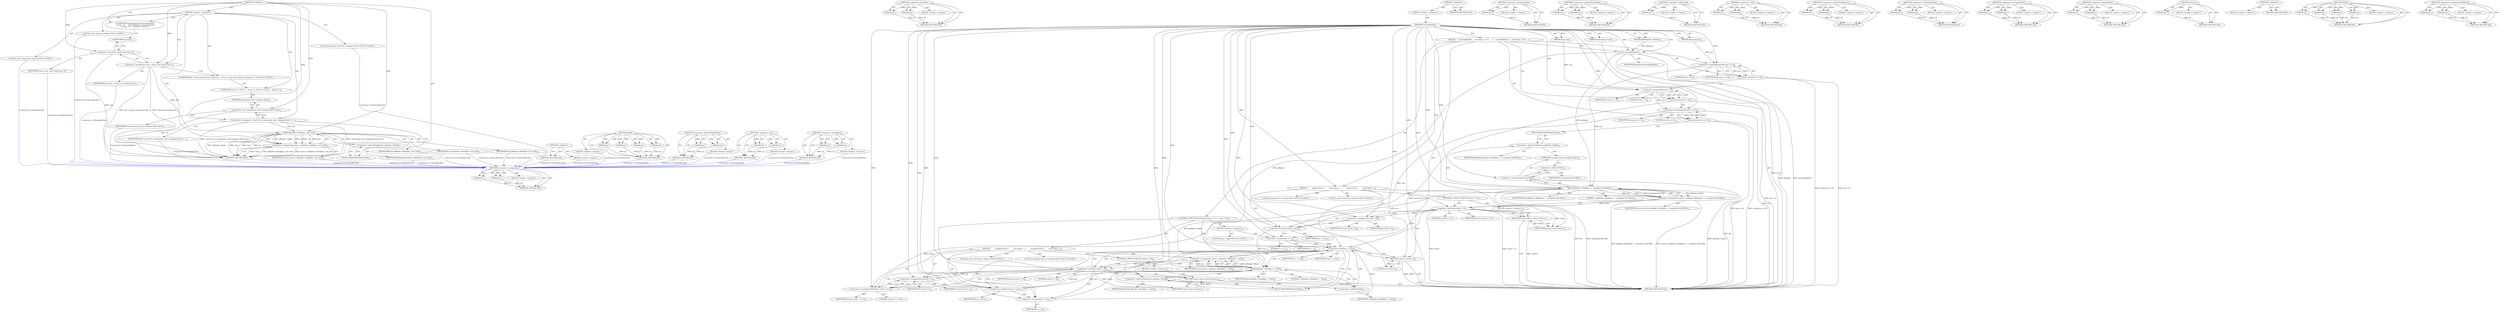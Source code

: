 digraph "&lt;operator&gt;.assignment" {
vulnerable_142 [label=<(METHOD,&lt;operator&gt;.assignment)>];
vulnerable_143 [label=<(PARAM,p1)>];
vulnerable_144 [label=<(PARAM,p2)>];
vulnerable_145 [label=<(BLOCK,&lt;empty&gt;,&lt;empty&gt;)>];
vulnerable_146 [label=<(METHOD_RETURN,ANY)>];
vulnerable_168 [label=<(METHOD,&lt;operator&gt;.lessThan)>];
vulnerable_169 [label=<(PARAM,p1)>];
vulnerable_170 [label=<(PARAM,p2)>];
vulnerable_171 [label=<(BLOCK,&lt;empty&gt;,&lt;empty&gt;)>];
vulnerable_172 [label=<(METHOD_RETURN,ANY)>];
vulnerable_6 [label=<(METHOD,&lt;global&gt;)<SUB>1</SUB>>];
vulnerable_7 [label=<(BLOCK,&lt;empty&gt;,&lt;empty&gt;)<SUB>1</SUB>>];
vulnerable_8 [label=<(METHOD,UnserializeInt)<SUB>1</SUB>>];
vulnerable_9 [label=<(PARAM,IMkvReader* pReader)<SUB>2</SUB>>];
vulnerable_10 [label=<(PARAM,long long pos)<SUB>3</SUB>>];
vulnerable_11 [label=<(PARAM,long size)<SUB>4</SUB>>];
vulnerable_12 [label=<(PARAM,long long&amp; result)<SUB>5</SUB>>];
vulnerable_13 [label=<(BLOCK,{
    assert(pReader);
    assert(pos &gt;= 0);
  ...,{
    assert(pReader);
    assert(pos &gt;= 0);
  ...)<SUB>6</SUB>>];
vulnerable_14 [label=<(assert,assert(pReader))<SUB>7</SUB>>];
vulnerable_15 [label=<(IDENTIFIER,pReader,assert(pReader))<SUB>7</SUB>>];
vulnerable_16 [label=<(assert,assert(pos &gt;= 0))<SUB>8</SUB>>];
vulnerable_17 [label=<(&lt;operator&gt;.greaterEqualsThan,pos &gt;= 0)<SUB>8</SUB>>];
vulnerable_18 [label=<(IDENTIFIER,pos,pos &gt;= 0)<SUB>8</SUB>>];
vulnerable_19 [label=<(LITERAL,0,pos &gt;= 0)<SUB>8</SUB>>];
vulnerable_20 [label=<(assert,assert(size &gt; 0))<SUB>9</SUB>>];
vulnerable_21 [label=<(&lt;operator&gt;.greaterThan,size &gt; 0)<SUB>9</SUB>>];
vulnerable_22 [label=<(IDENTIFIER,size,size &gt; 0)<SUB>9</SUB>>];
vulnerable_23 [label=<(LITERAL,0,size &gt; 0)<SUB>9</SUB>>];
vulnerable_24 [label=<(assert,assert(size &lt;= 8))<SUB>10</SUB>>];
vulnerable_25 [label=<(&lt;operator&gt;.lessEqualsThan,size &lt;= 8)<SUB>10</SUB>>];
vulnerable_26 [label=<(IDENTIFIER,size,size &lt;= 8)<SUB>10</SUB>>];
vulnerable_27 [label=<(LITERAL,8,size &lt;= 8)<SUB>10</SUB>>];
vulnerable_28 [label=<(BLOCK,{
        signed char b;
 
        const long s...,{
        signed char b;
 
        const long s...)<SUB>12</SUB>>];
vulnerable_29 [label="<(LOCAL,signed char b: signed char)<SUB>13</SUB>>"];
vulnerable_30 [label="<(LOCAL,const long status: long)<SUB>15</SUB>>"];
vulnerable_31 [label=<(&lt;operator&gt;.assignment,status = pReader-&gt;Read(pos, 1, (unsigned char*)&amp;b))<SUB>15</SUB>>];
vulnerable_32 [label=<(IDENTIFIER,status,status = pReader-&gt;Read(pos, 1, (unsigned char*)&amp;b))<SUB>15</SUB>>];
vulnerable_33 [label=<(Read,pReader-&gt;Read(pos, 1, (unsigned char*)&amp;b))<SUB>15</SUB>>];
vulnerable_34 [label=<(&lt;operator&gt;.indirectFieldAccess,pReader-&gt;Read)<SUB>15</SUB>>];
vulnerable_35 [label=<(IDENTIFIER,pReader,pReader-&gt;Read(pos, 1, (unsigned char*)&amp;b))<SUB>15</SUB>>];
vulnerable_36 [label=<(FIELD_IDENTIFIER,Read,Read)<SUB>15</SUB>>];
vulnerable_37 [label=<(IDENTIFIER,pos,pReader-&gt;Read(pos, 1, (unsigned char*)&amp;b))<SUB>15</SUB>>];
vulnerable_38 [label=<(LITERAL,1,pReader-&gt;Read(pos, 1, (unsigned char*)&amp;b))<SUB>15</SUB>>];
vulnerable_39 [label=<(&lt;operator&gt;.cast,(unsigned char*)&amp;b)<SUB>15</SUB>>];
vulnerable_40 [label=<(UNKNOWN,unsigned char*,unsigned char*)<SUB>15</SUB>>];
vulnerable_41 [label=<(&lt;operator&gt;.addressOf,&amp;b)<SUB>15</SUB>>];
vulnerable_42 [label=<(IDENTIFIER,b,(unsigned char*)&amp;b)<SUB>15</SUB>>];
vulnerable_43 [label=<(CONTROL_STRUCTURE,IF,if (status &lt; 0))<SUB>17</SUB>>];
vulnerable_44 [label=<(&lt;operator&gt;.lessThan,status &lt; 0)<SUB>17</SUB>>];
vulnerable_45 [label=<(IDENTIFIER,status,status &lt; 0)<SUB>17</SUB>>];
vulnerable_46 [label=<(LITERAL,0,status &lt; 0)<SUB>17</SUB>>];
vulnerable_47 [label=<(BLOCK,&lt;empty&gt;,&lt;empty&gt;)<SUB>18</SUB>>];
vulnerable_48 [label=<(RETURN,return status;,return status;)<SUB>18</SUB>>];
vulnerable_49 [label=<(IDENTIFIER,status,return status;)<SUB>18</SUB>>];
vulnerable_50 [label=<(&lt;operator&gt;.assignment,result = b)<SUB>20</SUB>>];
vulnerable_51 [label=<(IDENTIFIER,result,result = b)<SUB>20</SUB>>];
vulnerable_52 [label=<(IDENTIFIER,b,result = b)<SUB>20</SUB>>];
vulnerable_53 [label=<(&lt;operator&gt;.preIncrement,++pos)<SUB>22</SUB>>];
vulnerable_54 [label=<(IDENTIFIER,pos,++pos)<SUB>22</SUB>>];
vulnerable_55 [label=<(CONTROL_STRUCTURE,FOR,for (long i = 1;i &lt; size;++i))<SUB>25</SUB>>];
vulnerable_56 [label=<(BLOCK,&lt;empty&gt;,&lt;empty&gt;)<SUB>25</SUB>>];
vulnerable_57 [label="<(LOCAL,long i: long)<SUB>25</SUB>>"];
vulnerable_58 [label=<(&lt;operator&gt;.assignment,i = 1)<SUB>25</SUB>>];
vulnerable_59 [label=<(IDENTIFIER,i,i = 1)<SUB>25</SUB>>];
vulnerable_60 [label=<(LITERAL,1,i = 1)<SUB>25</SUB>>];
vulnerable_61 [label=<(&lt;operator&gt;.lessThan,i &lt; size)<SUB>25</SUB>>];
vulnerable_62 [label=<(IDENTIFIER,i,i &lt; size)<SUB>25</SUB>>];
vulnerable_63 [label=<(IDENTIFIER,size,i &lt; size)<SUB>25</SUB>>];
vulnerable_64 [label=<(&lt;operator&gt;.preIncrement,++i)<SUB>25</SUB>>];
vulnerable_65 [label=<(IDENTIFIER,i,++i)<SUB>25</SUB>>];
vulnerable_66 [label=<(BLOCK,{
        unsigned char b;
        const long s...,{
        unsigned char b;
        const long s...)<SUB>26</SUB>>];
vulnerable_67 [label="<(LOCAL,unsigned char b: unsigned char)<SUB>27</SUB>>"];
vulnerable_68 [label="<(LOCAL,const long status: long)<SUB>28</SUB>>"];
vulnerable_69 [label=<(&lt;operator&gt;.assignment,status = pReader-&gt;Read(pos, 1, &amp;b))<SUB>28</SUB>>];
vulnerable_70 [label=<(IDENTIFIER,status,status = pReader-&gt;Read(pos, 1, &amp;b))<SUB>28</SUB>>];
vulnerable_71 [label=<(Read,pReader-&gt;Read(pos, 1, &amp;b))<SUB>28</SUB>>];
vulnerable_72 [label=<(&lt;operator&gt;.indirectFieldAccess,pReader-&gt;Read)<SUB>28</SUB>>];
vulnerable_73 [label=<(IDENTIFIER,pReader,pReader-&gt;Read(pos, 1, &amp;b))<SUB>28</SUB>>];
vulnerable_74 [label=<(FIELD_IDENTIFIER,Read,Read)<SUB>28</SUB>>];
vulnerable_75 [label=<(IDENTIFIER,pos,pReader-&gt;Read(pos, 1, &amp;b))<SUB>28</SUB>>];
vulnerable_76 [label=<(LITERAL,1,pReader-&gt;Read(pos, 1, &amp;b))<SUB>28</SUB>>];
vulnerable_77 [label=<(&lt;operator&gt;.addressOf,&amp;b)<SUB>28</SUB>>];
vulnerable_78 [label=<(IDENTIFIER,b,pReader-&gt;Read(pos, 1, &amp;b))<SUB>28</SUB>>];
vulnerable_79 [label=<(CONTROL_STRUCTURE,IF,if (status &lt; 0))<SUB>29</SUB>>];
vulnerable_80 [label=<(&lt;operator&gt;.lessThan,status &lt; 0)<SUB>29</SUB>>];
vulnerable_81 [label=<(IDENTIFIER,status,status &lt; 0)<SUB>29</SUB>>];
vulnerable_82 [label=<(LITERAL,0,status &lt; 0)<SUB>29</SUB>>];
vulnerable_83 [label=<(BLOCK,&lt;empty&gt;,&lt;empty&gt;)<SUB>30</SUB>>];
vulnerable_84 [label=<(RETURN,return status;,return status;)<SUB>30</SUB>>];
vulnerable_85 [label=<(IDENTIFIER,status,return status;)<SUB>30</SUB>>];
vulnerable_86 [label=<(&lt;operators&gt;.assignmentShiftLeft,result &lt;&lt;= 8)<SUB>31</SUB>>];
vulnerable_87 [label=<(IDENTIFIER,result,result &lt;&lt;= 8)<SUB>31</SUB>>];
vulnerable_88 [label=<(LITERAL,8,result &lt;&lt;= 8)<SUB>31</SUB>>];
vulnerable_89 [label=<(&lt;operators&gt;.assignmentOr,result |= b)<SUB>32</SUB>>];
vulnerable_90 [label=<(IDENTIFIER,result,result |= b)<SUB>32</SUB>>];
vulnerable_91 [label=<(IDENTIFIER,b,result |= b)<SUB>32</SUB>>];
vulnerable_92 [label=<(&lt;operator&gt;.preIncrement,++pos)<SUB>33</SUB>>];
vulnerable_93 [label=<(IDENTIFIER,pos,++pos)<SUB>33</SUB>>];
vulnerable_94 [label=<(RETURN,return 0;,return 0;)<SUB>35</SUB>>];
vulnerable_95 [label=<(LITERAL,0,return 0;)<SUB>35</SUB>>];
vulnerable_96 [label=<(METHOD_RETURN,long)<SUB>1</SUB>>];
vulnerable_98 [label=<(METHOD_RETURN,ANY)<SUB>1</SUB>>];
vulnerable_173 [label=<(METHOD,&lt;operator&gt;.preIncrement)>];
vulnerable_174 [label=<(PARAM,p1)>];
vulnerable_175 [label=<(BLOCK,&lt;empty&gt;,&lt;empty&gt;)>];
vulnerable_176 [label=<(METHOD_RETURN,ANY)>];
vulnerable_127 [label=<(METHOD,&lt;operator&gt;.greaterEqualsThan)>];
vulnerable_128 [label=<(PARAM,p1)>];
vulnerable_129 [label=<(PARAM,p2)>];
vulnerable_130 [label=<(BLOCK,&lt;empty&gt;,&lt;empty&gt;)>];
vulnerable_131 [label=<(METHOD_RETURN,ANY)>];
vulnerable_164 [label=<(METHOD,&lt;operator&gt;.addressOf)>];
vulnerable_165 [label=<(PARAM,p1)>];
vulnerable_166 [label=<(BLOCK,&lt;empty&gt;,&lt;empty&gt;)>];
vulnerable_167 [label=<(METHOD_RETURN,ANY)>];
vulnerable_159 [label=<(METHOD,&lt;operator&gt;.cast)>];
vulnerable_160 [label=<(PARAM,p1)>];
vulnerable_161 [label=<(PARAM,p2)>];
vulnerable_162 [label=<(BLOCK,&lt;empty&gt;,&lt;empty&gt;)>];
vulnerable_163 [label=<(METHOD_RETURN,ANY)>];
vulnerable_154 [label=<(METHOD,&lt;operator&gt;.indirectFieldAccess)>];
vulnerable_155 [label=<(PARAM,p1)>];
vulnerable_156 [label=<(PARAM,p2)>];
vulnerable_157 [label=<(BLOCK,&lt;empty&gt;,&lt;empty&gt;)>];
vulnerable_158 [label=<(METHOD_RETURN,ANY)>];
vulnerable_137 [label=<(METHOD,&lt;operator&gt;.lessEqualsThan)>];
vulnerable_138 [label=<(PARAM,p1)>];
vulnerable_139 [label=<(PARAM,p2)>];
vulnerable_140 [label=<(BLOCK,&lt;empty&gt;,&lt;empty&gt;)>];
vulnerable_141 [label=<(METHOD_RETURN,ANY)>];
vulnerable_182 [label=<(METHOD,&lt;operators&gt;.assignmentOr)>];
vulnerable_183 [label=<(PARAM,p1)>];
vulnerable_184 [label=<(PARAM,p2)>];
vulnerable_185 [label=<(BLOCK,&lt;empty&gt;,&lt;empty&gt;)>];
vulnerable_186 [label=<(METHOD_RETURN,ANY)>];
vulnerable_132 [label=<(METHOD,&lt;operator&gt;.greaterThan)>];
vulnerable_133 [label=<(PARAM,p1)>];
vulnerable_134 [label=<(PARAM,p2)>];
vulnerable_135 [label=<(BLOCK,&lt;empty&gt;,&lt;empty&gt;)>];
vulnerable_136 [label=<(METHOD_RETURN,ANY)>];
vulnerable_123 [label=<(METHOD,assert)>];
vulnerable_124 [label=<(PARAM,p1)>];
vulnerable_125 [label=<(BLOCK,&lt;empty&gt;,&lt;empty&gt;)>];
vulnerable_126 [label=<(METHOD_RETURN,ANY)>];
vulnerable_117 [label=<(METHOD,&lt;global&gt;)<SUB>1</SUB>>];
vulnerable_118 [label=<(BLOCK,&lt;empty&gt;,&lt;empty&gt;)>];
vulnerable_119 [label=<(METHOD_RETURN,ANY)>];
vulnerable_147 [label=<(METHOD,Read)>];
vulnerable_148 [label=<(PARAM,p1)>];
vulnerable_149 [label=<(PARAM,p2)>];
vulnerable_150 [label=<(PARAM,p3)>];
vulnerable_151 [label=<(PARAM,p4)>];
vulnerable_152 [label=<(BLOCK,&lt;empty&gt;,&lt;empty&gt;)>];
vulnerable_153 [label=<(METHOD_RETURN,ANY)>];
vulnerable_177 [label=<(METHOD,&lt;operators&gt;.assignmentShiftLeft)>];
vulnerable_178 [label=<(PARAM,p1)>];
vulnerable_179 [label=<(PARAM,p2)>];
vulnerable_180 [label=<(BLOCK,&lt;empty&gt;,&lt;empty&gt;)>];
vulnerable_181 [label=<(METHOD_RETURN,ANY)>];
fixed_6 [label=<(METHOD,&lt;global&gt;)<SUB>1</SUB>>];
fixed_7 [label=<(BLOCK,&lt;empty&gt;,&lt;empty&gt;)<SUB>1</SUB>>];
fixed_8 [label="<(UNKNOWN,long mkvparser::UnserializeInt(
  if (size_ &gt;= ...,long mkvparser::UnserializeInt(
  if (size_ &gt;= ...)<SUB>1</SUB>>"];
fixed_9 [label="<(LOCAL,const long size: long)<SUB>5</SUB>>"];
fixed_10 [label=<(&lt;operator&gt;.assignment,size = static_cast&lt;long&gt;(size_))<SUB>5</SUB>>];
fixed_11 [label=<(IDENTIFIER,size,size = static_cast&lt;long&gt;(size_))<SUB>5</SUB>>];
fixed_12 [label=<(&lt;operator&gt;.cast,static_cast&lt;long&gt;(size_))<SUB>5</SUB>>];
fixed_13 [label=<(UNKNOWN,long,long)<SUB>5</SUB>>];
fixed_14 [label=<(IDENTIFIER,size_,static_cast&lt;long&gt;(size_))<SUB>5</SUB>>];
fixed_15 [label="<(UNKNOWN,str = new (std::nothrow) char[size + 1];,str = new (std::nothrow) char[size + 1];)<SUB>7</SUB>>"];
fixed_16 [label=<(UNKNOWN,if (str == NULL)
    return -1;,if (str == NULL)
    return -1;)<SUB>9</SUB>>];
fixed_17 [label="<(LOCAL,unsigned char* buf: unsigned char*)<SUB>12</SUB>>"];
fixed_18 [label=<(&lt;operator&gt;.assignment,* const buf = reinterpret_cast&lt;unsigned char*&gt;(...)<SUB>12</SUB>>];
fixed_19 [label=<(IDENTIFIER,buf,* const buf = reinterpret_cast&lt;unsigned char*&gt;(...)<SUB>12</SUB>>];
fixed_20 [label=<(&lt;operator&gt;.cast,reinterpret_cast&lt;unsigned char*&gt;(str))<SUB>12</SUB>>];
fixed_21 [label=<(UNKNOWN,unsigned char*,unsigned char*)<SUB>12</SUB>>];
fixed_22 [label=<(IDENTIFIER,str,reinterpret_cast&lt;unsigned char*&gt;(str))<SUB>12</SUB>>];
fixed_23 [label="<(LOCAL,const long status: long)<SUB>14</SUB>>"];
fixed_24 [label=<(&lt;operator&gt;.assignment,status = pReader-&gt;Read(pos, size, buf))<SUB>14</SUB>>];
fixed_25 [label=<(IDENTIFIER,status,status = pReader-&gt;Read(pos, size, buf))<SUB>14</SUB>>];
fixed_26 [label=<(Read,pReader-&gt;Read(pos, size, buf))<SUB>14</SUB>>];
fixed_27 [label=<(&lt;operator&gt;.indirectFieldAccess,pReader-&gt;Read)<SUB>14</SUB>>];
fixed_28 [label=<(IDENTIFIER,pReader,pReader-&gt;Read(pos, size, buf))<SUB>14</SUB>>];
fixed_29 [label=<(FIELD_IDENTIFIER,Read,Read)<SUB>14</SUB>>];
fixed_30 [label=<(IDENTIFIER,pos,pReader-&gt;Read(pos, size, buf))<SUB>14</SUB>>];
fixed_31 [label=<(IDENTIFIER,size,pReader-&gt;Read(pos, size, buf))<SUB>14</SUB>>];
fixed_32 [label=<(IDENTIFIER,buf,pReader-&gt;Read(pos, size, buf))<SUB>14</SUB>>];
fixed_33 [label=<(METHOD_RETURN,ANY)<SUB>1</SUB>>];
fixed_42 [label=<(METHOD,&lt;global&gt;)<SUB>1</SUB>>];
fixed_43 [label=<(BLOCK,&lt;empty&gt;,&lt;empty&gt;)>];
fixed_44 [label=<(METHOD_RETURN,ANY)>];
fixed_58 [label=<(METHOD,Read)>];
fixed_59 [label=<(PARAM,p1)>];
fixed_60 [label=<(PARAM,p2)>];
fixed_61 [label=<(PARAM,p3)>];
fixed_62 [label=<(PARAM,p4)>];
fixed_63 [label=<(BLOCK,&lt;empty&gt;,&lt;empty&gt;)>];
fixed_64 [label=<(METHOD_RETURN,ANY)>];
fixed_65 [label=<(METHOD,&lt;operator&gt;.indirectFieldAccess)>];
fixed_66 [label=<(PARAM,p1)>];
fixed_67 [label=<(PARAM,p2)>];
fixed_68 [label=<(BLOCK,&lt;empty&gt;,&lt;empty&gt;)>];
fixed_69 [label=<(METHOD_RETURN,ANY)>];
fixed_53 [label=<(METHOD,&lt;operator&gt;.cast)>];
fixed_54 [label=<(PARAM,p1)>];
fixed_55 [label=<(PARAM,p2)>];
fixed_56 [label=<(BLOCK,&lt;empty&gt;,&lt;empty&gt;)>];
fixed_57 [label=<(METHOD_RETURN,ANY)>];
fixed_48 [label=<(METHOD,&lt;operator&gt;.assignment)>];
fixed_49 [label=<(PARAM,p1)>];
fixed_50 [label=<(PARAM,p2)>];
fixed_51 [label=<(BLOCK,&lt;empty&gt;,&lt;empty&gt;)>];
fixed_52 [label=<(METHOD_RETURN,ANY)>];
vulnerable_142 -> vulnerable_143  [key=0, label="AST: "];
vulnerable_142 -> vulnerable_143  [key=1, label="DDG: "];
vulnerable_142 -> vulnerable_145  [key=0, label="AST: "];
vulnerable_142 -> vulnerable_144  [key=0, label="AST: "];
vulnerable_142 -> vulnerable_144  [key=1, label="DDG: "];
vulnerable_142 -> vulnerable_146  [key=0, label="AST: "];
vulnerable_142 -> vulnerable_146  [key=1, label="CFG: "];
vulnerable_143 -> vulnerable_146  [key=0, label="DDG: p1"];
vulnerable_144 -> vulnerable_146  [key=0, label="DDG: p2"];
vulnerable_168 -> vulnerable_169  [key=0, label="AST: "];
vulnerable_168 -> vulnerable_169  [key=1, label="DDG: "];
vulnerable_168 -> vulnerable_171  [key=0, label="AST: "];
vulnerable_168 -> vulnerable_170  [key=0, label="AST: "];
vulnerable_168 -> vulnerable_170  [key=1, label="DDG: "];
vulnerable_168 -> vulnerable_172  [key=0, label="AST: "];
vulnerable_168 -> vulnerable_172  [key=1, label="CFG: "];
vulnerable_169 -> vulnerable_172  [key=0, label="DDG: p1"];
vulnerable_170 -> vulnerable_172  [key=0, label="DDG: p2"];
vulnerable_6 -> vulnerable_7  [key=0, label="AST: "];
vulnerable_6 -> vulnerable_98  [key=0, label="AST: "];
vulnerable_6 -> vulnerable_98  [key=1, label="CFG: "];
vulnerable_7 -> vulnerable_8  [key=0, label="AST: "];
vulnerable_8 -> vulnerable_9  [key=0, label="AST: "];
vulnerable_8 -> vulnerable_9  [key=1, label="DDG: "];
vulnerable_8 -> vulnerable_10  [key=0, label="AST: "];
vulnerable_8 -> vulnerable_10  [key=1, label="DDG: "];
vulnerable_8 -> vulnerable_11  [key=0, label="AST: "];
vulnerable_8 -> vulnerable_11  [key=1, label="DDG: "];
vulnerable_8 -> vulnerable_12  [key=0, label="AST: "];
vulnerable_8 -> vulnerable_12  [key=1, label="DDG: "];
vulnerable_8 -> vulnerable_13  [key=0, label="AST: "];
vulnerable_8 -> vulnerable_96  [key=0, label="AST: "];
vulnerable_8 -> vulnerable_14  [key=0, label="CFG: "];
vulnerable_8 -> vulnerable_14  [key=1, label="DDG: "];
vulnerable_8 -> vulnerable_28  [key=0, label="DDG: "];
vulnerable_8 -> vulnerable_94  [key=0, label="DDG: "];
vulnerable_8 -> vulnerable_50  [key=0, label="DDG: "];
vulnerable_8 -> vulnerable_95  [key=0, label="DDG: "];
vulnerable_8 -> vulnerable_17  [key=0, label="DDG: "];
vulnerable_8 -> vulnerable_21  [key=0, label="DDG: "];
vulnerable_8 -> vulnerable_25  [key=0, label="DDG: "];
vulnerable_8 -> vulnerable_53  [key=0, label="DDG: "];
vulnerable_8 -> vulnerable_58  [key=0, label="DDG: "];
vulnerable_8 -> vulnerable_61  [key=0, label="DDG: "];
vulnerable_8 -> vulnerable_64  [key=0, label="DDG: "];
vulnerable_8 -> vulnerable_86  [key=0, label="DDG: "];
vulnerable_8 -> vulnerable_89  [key=0, label="DDG: "];
vulnerable_8 -> vulnerable_33  [key=0, label="DDG: "];
vulnerable_8 -> vulnerable_44  [key=0, label="DDG: "];
vulnerable_8 -> vulnerable_92  [key=0, label="DDG: "];
vulnerable_8 -> vulnerable_39  [key=0, label="DDG: "];
vulnerable_8 -> vulnerable_49  [key=0, label="DDG: "];
vulnerable_8 -> vulnerable_71  [key=0, label="DDG: "];
vulnerable_8 -> vulnerable_80  [key=0, label="DDG: "];
vulnerable_8 -> vulnerable_85  [key=0, label="DDG: "];
vulnerable_9 -> vulnerable_14  [key=0, label="DDG: pReader"];
vulnerable_10 -> vulnerable_17  [key=0, label="DDG: pos"];
vulnerable_11 -> vulnerable_21  [key=0, label="DDG: size"];
vulnerable_12 -> vulnerable_96  [key=0, label="DDG: result"];
vulnerable_13 -> vulnerable_14  [key=0, label="AST: "];
vulnerable_13 -> vulnerable_16  [key=0, label="AST: "];
vulnerable_13 -> vulnerable_20  [key=0, label="AST: "];
vulnerable_13 -> vulnerable_24  [key=0, label="AST: "];
vulnerable_13 -> vulnerable_28  [key=0, label="AST: "];
vulnerable_13 -> vulnerable_55  [key=0, label="AST: "];
vulnerable_13 -> vulnerable_94  [key=0, label="AST: "];
vulnerable_14 -> vulnerable_15  [key=0, label="AST: "];
vulnerable_14 -> vulnerable_17  [key=0, label="CFG: "];
vulnerable_14 -> vulnerable_96  [key=0, label="DDG: pReader"];
vulnerable_14 -> vulnerable_96  [key=1, label="DDG: assert(pReader)"];
vulnerable_14 -> vulnerable_33  [key=0, label="DDG: pReader"];
vulnerable_14 -> vulnerable_71  [key=0, label="DDG: pReader"];
vulnerable_16 -> vulnerable_17  [key=0, label="AST: "];
vulnerable_16 -> vulnerable_21  [key=0, label="CFG: "];
vulnerable_16 -> vulnerable_96  [key=0, label="DDG: pos &gt;= 0"];
vulnerable_16 -> vulnerable_96  [key=1, label="DDG: assert(pos &gt;= 0)"];
vulnerable_17 -> vulnerable_18  [key=0, label="AST: "];
vulnerable_17 -> vulnerable_19  [key=0, label="AST: "];
vulnerable_17 -> vulnerable_16  [key=0, label="CFG: "];
vulnerable_17 -> vulnerable_16  [key=1, label="DDG: pos"];
vulnerable_17 -> vulnerable_16  [key=2, label="DDG: 0"];
vulnerable_17 -> vulnerable_33  [key=0, label="DDG: pos"];
vulnerable_20 -> vulnerable_21  [key=0, label="AST: "];
vulnerable_20 -> vulnerable_25  [key=0, label="CFG: "];
vulnerable_20 -> vulnerable_96  [key=0, label="DDG: size &gt; 0"];
vulnerable_20 -> vulnerable_96  [key=1, label="DDG: assert(size &gt; 0)"];
vulnerable_21 -> vulnerable_22  [key=0, label="AST: "];
vulnerable_21 -> vulnerable_23  [key=0, label="AST: "];
vulnerable_21 -> vulnerable_20  [key=0, label="CFG: "];
vulnerable_21 -> vulnerable_20  [key=1, label="DDG: size"];
vulnerable_21 -> vulnerable_20  [key=2, label="DDG: 0"];
vulnerable_21 -> vulnerable_25  [key=0, label="DDG: size"];
vulnerable_24 -> vulnerable_25  [key=0, label="AST: "];
vulnerable_24 -> vulnerable_36  [key=0, label="CFG: "];
vulnerable_24 -> vulnerable_96  [key=0, label="DDG: size &lt;= 8"];
vulnerable_24 -> vulnerable_96  [key=1, label="DDG: assert(size &lt;= 8)"];
vulnerable_25 -> vulnerable_26  [key=0, label="AST: "];
vulnerable_25 -> vulnerable_27  [key=0, label="AST: "];
vulnerable_25 -> vulnerable_24  [key=0, label="CFG: "];
vulnerable_25 -> vulnerable_24  [key=1, label="DDG: size"];
vulnerable_25 -> vulnerable_24  [key=2, label="DDG: 8"];
vulnerable_25 -> vulnerable_96  [key=0, label="DDG: size"];
vulnerable_25 -> vulnerable_61  [key=0, label="DDG: size"];
vulnerable_28 -> vulnerable_29  [key=0, label="AST: "];
vulnerable_28 -> vulnerable_30  [key=0, label="AST: "];
vulnerable_28 -> vulnerable_31  [key=0, label="AST: "];
vulnerable_28 -> vulnerable_43  [key=0, label="AST: "];
vulnerable_28 -> vulnerable_50  [key=0, label="AST: "];
vulnerable_28 -> vulnerable_53  [key=0, label="AST: "];
vulnerable_31 -> vulnerable_32  [key=0, label="AST: "];
vulnerable_31 -> vulnerable_33  [key=0, label="AST: "];
vulnerable_31 -> vulnerable_44  [key=0, label="CFG: "];
vulnerable_31 -> vulnerable_44  [key=1, label="DDG: status"];
vulnerable_31 -> vulnerable_96  [key=0, label="DDG: pReader-&gt;Read(pos, 1, (unsigned char*)&amp;b)"];
vulnerable_31 -> vulnerable_96  [key=1, label="DDG: status = pReader-&gt;Read(pos, 1, (unsigned char*)&amp;b)"];
vulnerable_33 -> vulnerable_34  [key=0, label="AST: "];
vulnerable_33 -> vulnerable_37  [key=0, label="AST: "];
vulnerable_33 -> vulnerable_38  [key=0, label="AST: "];
vulnerable_33 -> vulnerable_39  [key=0, label="AST: "];
vulnerable_33 -> vulnerable_31  [key=0, label="CFG: "];
vulnerable_33 -> vulnerable_31  [key=1, label="DDG: pReader-&gt;Read"];
vulnerable_33 -> vulnerable_31  [key=2, label="DDG: pos"];
vulnerable_33 -> vulnerable_31  [key=3, label="DDG: 1"];
vulnerable_33 -> vulnerable_31  [key=4, label="DDG: (unsigned char*)&amp;b"];
vulnerable_33 -> vulnerable_96  [key=0, label="DDG: pReader-&gt;Read"];
vulnerable_33 -> vulnerable_96  [key=1, label="DDG: pos"];
vulnerable_33 -> vulnerable_96  [key=2, label="DDG: (unsigned char*)&amp;b"];
vulnerable_33 -> vulnerable_53  [key=0, label="DDG: pos"];
vulnerable_33 -> vulnerable_71  [key=0, label="DDG: pReader-&gt;Read"];
vulnerable_34 -> vulnerable_35  [key=0, label="AST: "];
vulnerable_34 -> vulnerable_36  [key=0, label="AST: "];
vulnerable_34 -> vulnerable_40  [key=0, label="CFG: "];
vulnerable_36 -> vulnerable_34  [key=0, label="CFG: "];
vulnerable_39 -> vulnerable_40  [key=0, label="AST: "];
vulnerable_39 -> vulnerable_41  [key=0, label="AST: "];
vulnerable_39 -> vulnerable_33  [key=0, label="CFG: "];
vulnerable_39 -> vulnerable_96  [key=0, label="DDG: &amp;b"];
vulnerable_40 -> vulnerable_41  [key=0, label="CFG: "];
vulnerable_41 -> vulnerable_42  [key=0, label="AST: "];
vulnerable_41 -> vulnerable_39  [key=0, label="CFG: "];
vulnerable_43 -> vulnerable_44  [key=0, label="AST: "];
vulnerable_43 -> vulnerable_47  [key=0, label="AST: "];
vulnerable_44 -> vulnerable_45  [key=0, label="AST: "];
vulnerable_44 -> vulnerable_46  [key=0, label="AST: "];
vulnerable_44 -> vulnerable_48  [key=0, label="CFG: "];
vulnerable_44 -> vulnerable_48  [key=1, label="CDG: "];
vulnerable_44 -> vulnerable_50  [key=0, label="CFG: "];
vulnerable_44 -> vulnerable_50  [key=1, label="CDG: "];
vulnerable_44 -> vulnerable_96  [key=0, label="DDG: status"];
vulnerable_44 -> vulnerable_96  [key=1, label="DDG: status &lt; 0"];
vulnerable_44 -> vulnerable_49  [key=0, label="DDG: status"];
vulnerable_44 -> vulnerable_58  [key=0, label="CDG: "];
vulnerable_44 -> vulnerable_61  [key=0, label="CDG: "];
vulnerable_44 -> vulnerable_53  [key=0, label="CDG: "];
vulnerable_47 -> vulnerable_48  [key=0, label="AST: "];
vulnerable_48 -> vulnerable_49  [key=0, label="AST: "];
vulnerable_48 -> vulnerable_96  [key=0, label="CFG: "];
vulnerable_48 -> vulnerable_96  [key=1, label="DDG: &lt;RET&gt;"];
vulnerable_49 -> vulnerable_48  [key=0, label="DDG: status"];
vulnerable_50 -> vulnerable_51  [key=0, label="AST: "];
vulnerable_50 -> vulnerable_52  [key=0, label="AST: "];
vulnerable_50 -> vulnerable_53  [key=0, label="CFG: "];
vulnerable_50 -> vulnerable_86  [key=0, label="DDG: result"];
vulnerable_53 -> vulnerable_54  [key=0, label="AST: "];
vulnerable_53 -> vulnerable_58  [key=0, label="CFG: "];
vulnerable_53 -> vulnerable_71  [key=0, label="DDG: pos"];
vulnerable_55 -> vulnerable_56  [key=0, label="AST: "];
vulnerable_55 -> vulnerable_61  [key=0, label="AST: "];
vulnerable_55 -> vulnerable_64  [key=0, label="AST: "];
vulnerable_55 -> vulnerable_66  [key=0, label="AST: "];
vulnerable_56 -> vulnerable_57  [key=0, label="AST: "];
vulnerable_56 -> vulnerable_58  [key=0, label="AST: "];
vulnerable_58 -> vulnerable_59  [key=0, label="AST: "];
vulnerable_58 -> vulnerable_60  [key=0, label="AST: "];
vulnerable_58 -> vulnerable_61  [key=0, label="CFG: "];
vulnerable_58 -> vulnerable_61  [key=1, label="DDG: i"];
vulnerable_61 -> vulnerable_62  [key=0, label="AST: "];
vulnerable_61 -> vulnerable_63  [key=0, label="AST: "];
vulnerable_61 -> vulnerable_74  [key=0, label="CFG: "];
vulnerable_61 -> vulnerable_74  [key=1, label="CDG: "];
vulnerable_61 -> vulnerable_94  [key=0, label="CFG: "];
vulnerable_61 -> vulnerable_94  [key=1, label="CDG: "];
vulnerable_61 -> vulnerable_64  [key=0, label="DDG: i"];
vulnerable_61 -> vulnerable_80  [key=0, label="CDG: "];
vulnerable_61 -> vulnerable_77  [key=0, label="CDG: "];
vulnerable_61 -> vulnerable_71  [key=0, label="CDG: "];
vulnerable_61 -> vulnerable_72  [key=0, label="CDG: "];
vulnerable_61 -> vulnerable_69  [key=0, label="CDG: "];
vulnerable_64 -> vulnerable_65  [key=0, label="AST: "];
vulnerable_64 -> vulnerable_61  [key=0, label="CFG: "];
vulnerable_64 -> vulnerable_61  [key=1, label="DDG: i"];
vulnerable_66 -> vulnerable_67  [key=0, label="AST: "];
vulnerable_66 -> vulnerable_68  [key=0, label="AST: "];
vulnerable_66 -> vulnerable_69  [key=0, label="AST: "];
vulnerable_66 -> vulnerable_79  [key=0, label="AST: "];
vulnerable_66 -> vulnerable_86  [key=0, label="AST: "];
vulnerable_66 -> vulnerable_89  [key=0, label="AST: "];
vulnerable_66 -> vulnerable_92  [key=0, label="AST: "];
vulnerable_69 -> vulnerable_70  [key=0, label="AST: "];
vulnerable_69 -> vulnerable_71  [key=0, label="AST: "];
vulnerable_69 -> vulnerable_80  [key=0, label="CFG: "];
vulnerable_69 -> vulnerable_80  [key=1, label="DDG: status"];
vulnerable_71 -> vulnerable_72  [key=0, label="AST: "];
vulnerable_71 -> vulnerable_75  [key=0, label="AST: "];
vulnerable_71 -> vulnerable_76  [key=0, label="AST: "];
vulnerable_71 -> vulnerable_77  [key=0, label="AST: "];
vulnerable_71 -> vulnerable_69  [key=0, label="CFG: "];
vulnerable_71 -> vulnerable_69  [key=1, label="DDG: pReader-&gt;Read"];
vulnerable_71 -> vulnerable_69  [key=2, label="DDG: pos"];
vulnerable_71 -> vulnerable_69  [key=3, label="DDG: 1"];
vulnerable_71 -> vulnerable_69  [key=4, label="DDG: &amp;b"];
vulnerable_71 -> vulnerable_89  [key=0, label="DDG: &amp;b"];
vulnerable_71 -> vulnerable_92  [key=0, label="DDG: pos"];
vulnerable_72 -> vulnerable_73  [key=0, label="AST: "];
vulnerable_72 -> vulnerable_74  [key=0, label="AST: "];
vulnerable_72 -> vulnerable_77  [key=0, label="CFG: "];
vulnerable_74 -> vulnerable_72  [key=0, label="CFG: "];
vulnerable_77 -> vulnerable_78  [key=0, label="AST: "];
vulnerable_77 -> vulnerable_71  [key=0, label="CFG: "];
vulnerable_79 -> vulnerable_80  [key=0, label="AST: "];
vulnerable_79 -> vulnerable_83  [key=0, label="AST: "];
vulnerable_80 -> vulnerable_81  [key=0, label="AST: "];
vulnerable_80 -> vulnerable_82  [key=0, label="AST: "];
vulnerable_80 -> vulnerable_84  [key=0, label="CFG: "];
vulnerable_80 -> vulnerable_84  [key=1, label="CDG: "];
vulnerable_80 -> vulnerable_86  [key=0, label="CFG: "];
vulnerable_80 -> vulnerable_86  [key=1, label="CDG: "];
vulnerable_80 -> vulnerable_85  [key=0, label="DDG: status"];
vulnerable_80 -> vulnerable_61  [key=0, label="CDG: "];
vulnerable_80 -> vulnerable_64  [key=0, label="CDG: "];
vulnerable_80 -> vulnerable_89  [key=0, label="CDG: "];
vulnerable_80 -> vulnerable_92  [key=0, label="CDG: "];
vulnerable_83 -> vulnerable_84  [key=0, label="AST: "];
vulnerable_84 -> vulnerable_85  [key=0, label="AST: "];
vulnerable_84 -> vulnerable_96  [key=0, label="CFG: "];
vulnerable_84 -> vulnerable_96  [key=1, label="DDG: &lt;RET&gt;"];
vulnerable_85 -> vulnerable_84  [key=0, label="DDG: status"];
vulnerable_86 -> vulnerable_87  [key=0, label="AST: "];
vulnerable_86 -> vulnerable_88  [key=0, label="AST: "];
vulnerable_86 -> vulnerable_89  [key=0, label="CFG: "];
vulnerable_86 -> vulnerable_89  [key=1, label="DDG: result"];
vulnerable_89 -> vulnerable_90  [key=0, label="AST: "];
vulnerable_89 -> vulnerable_91  [key=0, label="AST: "];
vulnerable_89 -> vulnerable_92  [key=0, label="CFG: "];
vulnerable_89 -> vulnerable_86  [key=0, label="DDG: result"];
vulnerable_92 -> vulnerable_93  [key=0, label="AST: "];
vulnerable_92 -> vulnerable_64  [key=0, label="CFG: "];
vulnerable_92 -> vulnerable_71  [key=0, label="DDG: pos"];
vulnerable_94 -> vulnerable_95  [key=0, label="AST: "];
vulnerable_94 -> vulnerable_96  [key=0, label="CFG: "];
vulnerable_94 -> vulnerable_96  [key=1, label="DDG: &lt;RET&gt;"];
vulnerable_95 -> vulnerable_94  [key=0, label="DDG: 0"];
vulnerable_173 -> vulnerable_174  [key=0, label="AST: "];
vulnerable_173 -> vulnerable_174  [key=1, label="DDG: "];
vulnerable_173 -> vulnerable_175  [key=0, label="AST: "];
vulnerable_173 -> vulnerable_176  [key=0, label="AST: "];
vulnerable_173 -> vulnerable_176  [key=1, label="CFG: "];
vulnerable_174 -> vulnerable_176  [key=0, label="DDG: p1"];
vulnerable_127 -> vulnerable_128  [key=0, label="AST: "];
vulnerable_127 -> vulnerable_128  [key=1, label="DDG: "];
vulnerable_127 -> vulnerable_130  [key=0, label="AST: "];
vulnerable_127 -> vulnerable_129  [key=0, label="AST: "];
vulnerable_127 -> vulnerable_129  [key=1, label="DDG: "];
vulnerable_127 -> vulnerable_131  [key=0, label="AST: "];
vulnerable_127 -> vulnerable_131  [key=1, label="CFG: "];
vulnerable_128 -> vulnerable_131  [key=0, label="DDG: p1"];
vulnerable_129 -> vulnerable_131  [key=0, label="DDG: p2"];
vulnerable_164 -> vulnerable_165  [key=0, label="AST: "];
vulnerable_164 -> vulnerable_165  [key=1, label="DDG: "];
vulnerable_164 -> vulnerable_166  [key=0, label="AST: "];
vulnerable_164 -> vulnerable_167  [key=0, label="AST: "];
vulnerable_164 -> vulnerable_167  [key=1, label="CFG: "];
vulnerable_165 -> vulnerable_167  [key=0, label="DDG: p1"];
vulnerable_159 -> vulnerable_160  [key=0, label="AST: "];
vulnerable_159 -> vulnerable_160  [key=1, label="DDG: "];
vulnerable_159 -> vulnerable_162  [key=0, label="AST: "];
vulnerable_159 -> vulnerable_161  [key=0, label="AST: "];
vulnerable_159 -> vulnerable_161  [key=1, label="DDG: "];
vulnerable_159 -> vulnerable_163  [key=0, label="AST: "];
vulnerable_159 -> vulnerable_163  [key=1, label="CFG: "];
vulnerable_160 -> vulnerable_163  [key=0, label="DDG: p1"];
vulnerable_161 -> vulnerable_163  [key=0, label="DDG: p2"];
vulnerable_154 -> vulnerable_155  [key=0, label="AST: "];
vulnerable_154 -> vulnerable_155  [key=1, label="DDG: "];
vulnerable_154 -> vulnerable_157  [key=0, label="AST: "];
vulnerable_154 -> vulnerable_156  [key=0, label="AST: "];
vulnerable_154 -> vulnerable_156  [key=1, label="DDG: "];
vulnerable_154 -> vulnerable_158  [key=0, label="AST: "];
vulnerable_154 -> vulnerable_158  [key=1, label="CFG: "];
vulnerable_155 -> vulnerable_158  [key=0, label="DDG: p1"];
vulnerable_156 -> vulnerable_158  [key=0, label="DDG: p2"];
vulnerable_137 -> vulnerable_138  [key=0, label="AST: "];
vulnerable_137 -> vulnerable_138  [key=1, label="DDG: "];
vulnerable_137 -> vulnerable_140  [key=0, label="AST: "];
vulnerable_137 -> vulnerable_139  [key=0, label="AST: "];
vulnerable_137 -> vulnerable_139  [key=1, label="DDG: "];
vulnerable_137 -> vulnerable_141  [key=0, label="AST: "];
vulnerable_137 -> vulnerable_141  [key=1, label="CFG: "];
vulnerable_138 -> vulnerable_141  [key=0, label="DDG: p1"];
vulnerable_139 -> vulnerable_141  [key=0, label="DDG: p2"];
vulnerable_182 -> vulnerable_183  [key=0, label="AST: "];
vulnerable_182 -> vulnerable_183  [key=1, label="DDG: "];
vulnerable_182 -> vulnerable_185  [key=0, label="AST: "];
vulnerable_182 -> vulnerable_184  [key=0, label="AST: "];
vulnerable_182 -> vulnerable_184  [key=1, label="DDG: "];
vulnerable_182 -> vulnerable_186  [key=0, label="AST: "];
vulnerable_182 -> vulnerable_186  [key=1, label="CFG: "];
vulnerable_183 -> vulnerable_186  [key=0, label="DDG: p1"];
vulnerable_184 -> vulnerable_186  [key=0, label="DDG: p2"];
vulnerable_132 -> vulnerable_133  [key=0, label="AST: "];
vulnerable_132 -> vulnerable_133  [key=1, label="DDG: "];
vulnerable_132 -> vulnerable_135  [key=0, label="AST: "];
vulnerable_132 -> vulnerable_134  [key=0, label="AST: "];
vulnerable_132 -> vulnerable_134  [key=1, label="DDG: "];
vulnerable_132 -> vulnerable_136  [key=0, label="AST: "];
vulnerable_132 -> vulnerable_136  [key=1, label="CFG: "];
vulnerable_133 -> vulnerable_136  [key=0, label="DDG: p1"];
vulnerable_134 -> vulnerable_136  [key=0, label="DDG: p2"];
vulnerable_123 -> vulnerable_124  [key=0, label="AST: "];
vulnerable_123 -> vulnerable_124  [key=1, label="DDG: "];
vulnerable_123 -> vulnerable_125  [key=0, label="AST: "];
vulnerable_123 -> vulnerable_126  [key=0, label="AST: "];
vulnerable_123 -> vulnerable_126  [key=1, label="CFG: "];
vulnerable_124 -> vulnerable_126  [key=0, label="DDG: p1"];
vulnerable_117 -> vulnerable_118  [key=0, label="AST: "];
vulnerable_117 -> vulnerable_119  [key=0, label="AST: "];
vulnerable_117 -> vulnerable_119  [key=1, label="CFG: "];
vulnerable_147 -> vulnerable_148  [key=0, label="AST: "];
vulnerable_147 -> vulnerable_148  [key=1, label="DDG: "];
vulnerable_147 -> vulnerable_152  [key=0, label="AST: "];
vulnerable_147 -> vulnerable_149  [key=0, label="AST: "];
vulnerable_147 -> vulnerable_149  [key=1, label="DDG: "];
vulnerable_147 -> vulnerable_153  [key=0, label="AST: "];
vulnerable_147 -> vulnerable_153  [key=1, label="CFG: "];
vulnerable_147 -> vulnerable_150  [key=0, label="AST: "];
vulnerable_147 -> vulnerable_150  [key=1, label="DDG: "];
vulnerable_147 -> vulnerable_151  [key=0, label="AST: "];
vulnerable_147 -> vulnerable_151  [key=1, label="DDG: "];
vulnerable_148 -> vulnerable_153  [key=0, label="DDG: p1"];
vulnerable_149 -> vulnerable_153  [key=0, label="DDG: p2"];
vulnerable_150 -> vulnerable_153  [key=0, label="DDG: p3"];
vulnerable_151 -> vulnerable_153  [key=0, label="DDG: p4"];
vulnerable_177 -> vulnerable_178  [key=0, label="AST: "];
vulnerable_177 -> vulnerable_178  [key=1, label="DDG: "];
vulnerable_177 -> vulnerable_180  [key=0, label="AST: "];
vulnerable_177 -> vulnerable_179  [key=0, label="AST: "];
vulnerable_177 -> vulnerable_179  [key=1, label="DDG: "];
vulnerable_177 -> vulnerable_181  [key=0, label="AST: "];
vulnerable_177 -> vulnerable_181  [key=1, label="CFG: "];
vulnerable_178 -> vulnerable_181  [key=0, label="DDG: p1"];
vulnerable_179 -> vulnerable_181  [key=0, label="DDG: p2"];
fixed_6 -> fixed_7  [key=0, label="AST: "];
fixed_6 -> fixed_33  [key=0, label="AST: "];
fixed_6 -> fixed_8  [key=0, label="CFG: "];
fixed_6 -> fixed_10  [key=0, label="DDG: "];
fixed_6 -> fixed_18  [key=0, label="DDG: "];
fixed_6 -> fixed_12  [key=0, label="DDG: "];
fixed_6 -> fixed_20  [key=0, label="DDG: "];
fixed_6 -> fixed_26  [key=0, label="DDG: "];
fixed_7 -> fixed_8  [key=0, label="AST: "];
fixed_7 -> fixed_9  [key=0, label="AST: "];
fixed_7 -> fixed_10  [key=0, label="AST: "];
fixed_7 -> fixed_15  [key=0, label="AST: "];
fixed_7 -> fixed_16  [key=0, label="AST: "];
fixed_7 -> fixed_17  [key=0, label="AST: "];
fixed_7 -> fixed_18  [key=0, label="AST: "];
fixed_7 -> fixed_23  [key=0, label="AST: "];
fixed_7 -> fixed_24  [key=0, label="AST: "];
fixed_8 -> fixed_13  [key=0, label="CFG: "];
fixed_9 -> vulnerable_142  [color=blue, key=0, label="Connection to Vulnerable Root", penwidth="2.0", style=dashed];
fixed_10 -> fixed_11  [key=0, label="AST: "];
fixed_10 -> fixed_12  [key=0, label="AST: "];
fixed_10 -> fixed_15  [key=0, label="CFG: "];
fixed_10 -> fixed_33  [key=0, label="DDG: static_cast&lt;long&gt;(size_)"];
fixed_10 -> fixed_33  [key=1, label="DDG: size = static_cast&lt;long&gt;(size_)"];
fixed_10 -> fixed_26  [key=0, label="DDG: size"];
fixed_11 -> vulnerable_142  [color=blue, key=0, label="Connection to Vulnerable Root", penwidth="2.0", style=dashed];
fixed_12 -> fixed_13  [key=0, label="AST: "];
fixed_12 -> fixed_14  [key=0, label="AST: "];
fixed_12 -> fixed_10  [key=0, label="CFG: "];
fixed_12 -> fixed_33  [key=0, label="DDG: size_"];
fixed_13 -> fixed_12  [key=0, label="CFG: "];
fixed_14 -> vulnerable_142  [color=blue, key=0, label="Connection to Vulnerable Root", penwidth="2.0", style=dashed];
fixed_15 -> fixed_16  [key=0, label="CFG: "];
fixed_16 -> fixed_21  [key=0, label="CFG: "];
fixed_17 -> vulnerable_142  [color=blue, key=0, label="Connection to Vulnerable Root", penwidth="2.0", style=dashed];
fixed_18 -> fixed_19  [key=0, label="AST: "];
fixed_18 -> fixed_20  [key=0, label="AST: "];
fixed_18 -> fixed_29  [key=0, label="CFG: "];
fixed_18 -> fixed_33  [key=0, label="DDG: reinterpret_cast&lt;unsigned char*&gt;(str)"];
fixed_18 -> fixed_33  [key=1, label="DDG: * const buf = reinterpret_cast&lt;unsigned char*&gt;(str)"];
fixed_18 -> fixed_26  [key=0, label="DDG: buf"];
fixed_19 -> vulnerable_142  [color=blue, key=0, label="Connection to Vulnerable Root", penwidth="2.0", style=dashed];
fixed_20 -> fixed_21  [key=0, label="AST: "];
fixed_20 -> fixed_22  [key=0, label="AST: "];
fixed_20 -> fixed_18  [key=0, label="CFG: "];
fixed_20 -> fixed_33  [key=0, label="DDG: str"];
fixed_21 -> fixed_20  [key=0, label="CFG: "];
fixed_22 -> vulnerable_142  [color=blue, key=0, label="Connection to Vulnerable Root", penwidth="2.0", style=dashed];
fixed_23 -> vulnerable_142  [color=blue, key=0, label="Connection to Vulnerable Root", penwidth="2.0", style=dashed];
fixed_24 -> fixed_25  [key=0, label="AST: "];
fixed_24 -> fixed_26  [key=0, label="AST: "];
fixed_24 -> fixed_33  [key=0, label="CFG: "];
fixed_24 -> fixed_33  [key=1, label="DDG: status"];
fixed_24 -> fixed_33  [key=2, label="DDG: pReader-&gt;Read(pos, size, buf)"];
fixed_24 -> fixed_33  [key=3, label="DDG: status = pReader-&gt;Read(pos, size, buf)"];
fixed_25 -> vulnerable_142  [color=blue, key=0, label="Connection to Vulnerable Root", penwidth="2.0", style=dashed];
fixed_26 -> fixed_27  [key=0, label="AST: "];
fixed_26 -> fixed_30  [key=0, label="AST: "];
fixed_26 -> fixed_31  [key=0, label="AST: "];
fixed_26 -> fixed_32  [key=0, label="AST: "];
fixed_26 -> fixed_24  [key=0, label="CFG: "];
fixed_26 -> fixed_24  [key=1, label="DDG: pReader-&gt;Read"];
fixed_26 -> fixed_24  [key=2, label="DDG: pos"];
fixed_26 -> fixed_24  [key=3, label="DDG: size"];
fixed_26 -> fixed_24  [key=4, label="DDG: buf"];
fixed_26 -> fixed_33  [key=0, label="DDG: pReader-&gt;Read"];
fixed_26 -> fixed_33  [key=1, label="DDG: size"];
fixed_26 -> fixed_33  [key=2, label="DDG: buf"];
fixed_26 -> fixed_33  [key=3, label="DDG: pos"];
fixed_27 -> fixed_28  [key=0, label="AST: "];
fixed_27 -> fixed_29  [key=0, label="AST: "];
fixed_27 -> fixed_26  [key=0, label="CFG: "];
fixed_28 -> vulnerable_142  [color=blue, key=0, label="Connection to Vulnerable Root", penwidth="2.0", style=dashed];
fixed_29 -> fixed_27  [key=0, label="CFG: "];
fixed_30 -> vulnerable_142  [color=blue, key=0, label="Connection to Vulnerable Root", penwidth="2.0", style=dashed];
fixed_31 -> vulnerable_142  [color=blue, key=0, label="Connection to Vulnerable Root", penwidth="2.0", style=dashed];
fixed_32 -> vulnerable_142  [color=blue, key=0, label="Connection to Vulnerable Root", penwidth="2.0", style=dashed];
fixed_33 -> vulnerable_142  [color=blue, key=0, label="Connection to Vulnerable Root", penwidth="2.0", style=dashed];
fixed_42 -> fixed_43  [key=0, label="AST: "];
fixed_42 -> fixed_44  [key=0, label="AST: "];
fixed_42 -> fixed_44  [key=1, label="CFG: "];
fixed_43 -> vulnerable_142  [color=blue, key=0, label="Connection to Vulnerable Root", penwidth="2.0", style=dashed];
fixed_44 -> vulnerable_142  [color=blue, key=0, label="Connection to Vulnerable Root", penwidth="2.0", style=dashed];
fixed_58 -> fixed_59  [key=0, label="AST: "];
fixed_58 -> fixed_59  [key=1, label="DDG: "];
fixed_58 -> fixed_63  [key=0, label="AST: "];
fixed_58 -> fixed_60  [key=0, label="AST: "];
fixed_58 -> fixed_60  [key=1, label="DDG: "];
fixed_58 -> fixed_64  [key=0, label="AST: "];
fixed_58 -> fixed_64  [key=1, label="CFG: "];
fixed_58 -> fixed_61  [key=0, label="AST: "];
fixed_58 -> fixed_61  [key=1, label="DDG: "];
fixed_58 -> fixed_62  [key=0, label="AST: "];
fixed_58 -> fixed_62  [key=1, label="DDG: "];
fixed_59 -> fixed_64  [key=0, label="DDG: p1"];
fixed_60 -> fixed_64  [key=0, label="DDG: p2"];
fixed_61 -> fixed_64  [key=0, label="DDG: p3"];
fixed_62 -> fixed_64  [key=0, label="DDG: p4"];
fixed_63 -> vulnerable_142  [color=blue, key=0, label="Connection to Vulnerable Root", penwidth="2.0", style=dashed];
fixed_64 -> vulnerable_142  [color=blue, key=0, label="Connection to Vulnerable Root", penwidth="2.0", style=dashed];
fixed_65 -> fixed_66  [key=0, label="AST: "];
fixed_65 -> fixed_66  [key=1, label="DDG: "];
fixed_65 -> fixed_68  [key=0, label="AST: "];
fixed_65 -> fixed_67  [key=0, label="AST: "];
fixed_65 -> fixed_67  [key=1, label="DDG: "];
fixed_65 -> fixed_69  [key=0, label="AST: "];
fixed_65 -> fixed_69  [key=1, label="CFG: "];
fixed_66 -> fixed_69  [key=0, label="DDG: p1"];
fixed_67 -> fixed_69  [key=0, label="DDG: p2"];
fixed_68 -> vulnerable_142  [color=blue, key=0, label="Connection to Vulnerable Root", penwidth="2.0", style=dashed];
fixed_69 -> vulnerable_142  [color=blue, key=0, label="Connection to Vulnerable Root", penwidth="2.0", style=dashed];
fixed_53 -> fixed_54  [key=0, label="AST: "];
fixed_53 -> fixed_54  [key=1, label="DDG: "];
fixed_53 -> fixed_56  [key=0, label="AST: "];
fixed_53 -> fixed_55  [key=0, label="AST: "];
fixed_53 -> fixed_55  [key=1, label="DDG: "];
fixed_53 -> fixed_57  [key=0, label="AST: "];
fixed_53 -> fixed_57  [key=1, label="CFG: "];
fixed_54 -> fixed_57  [key=0, label="DDG: p1"];
fixed_55 -> fixed_57  [key=0, label="DDG: p2"];
fixed_56 -> vulnerable_142  [color=blue, key=0, label="Connection to Vulnerable Root", penwidth="2.0", style=dashed];
fixed_57 -> vulnerable_142  [color=blue, key=0, label="Connection to Vulnerable Root", penwidth="2.0", style=dashed];
fixed_48 -> fixed_49  [key=0, label="AST: "];
fixed_48 -> fixed_49  [key=1, label="DDG: "];
fixed_48 -> fixed_51  [key=0, label="AST: "];
fixed_48 -> fixed_50  [key=0, label="AST: "];
fixed_48 -> fixed_50  [key=1, label="DDG: "];
fixed_48 -> fixed_52  [key=0, label="AST: "];
fixed_48 -> fixed_52  [key=1, label="CFG: "];
fixed_49 -> fixed_52  [key=0, label="DDG: p1"];
fixed_50 -> fixed_52  [key=0, label="DDG: p2"];
fixed_51 -> vulnerable_142  [color=blue, key=0, label="Connection to Vulnerable Root", penwidth="2.0", style=dashed];
fixed_52 -> vulnerable_142  [color=blue, key=0, label="Connection to Vulnerable Root", penwidth="2.0", style=dashed];
}

